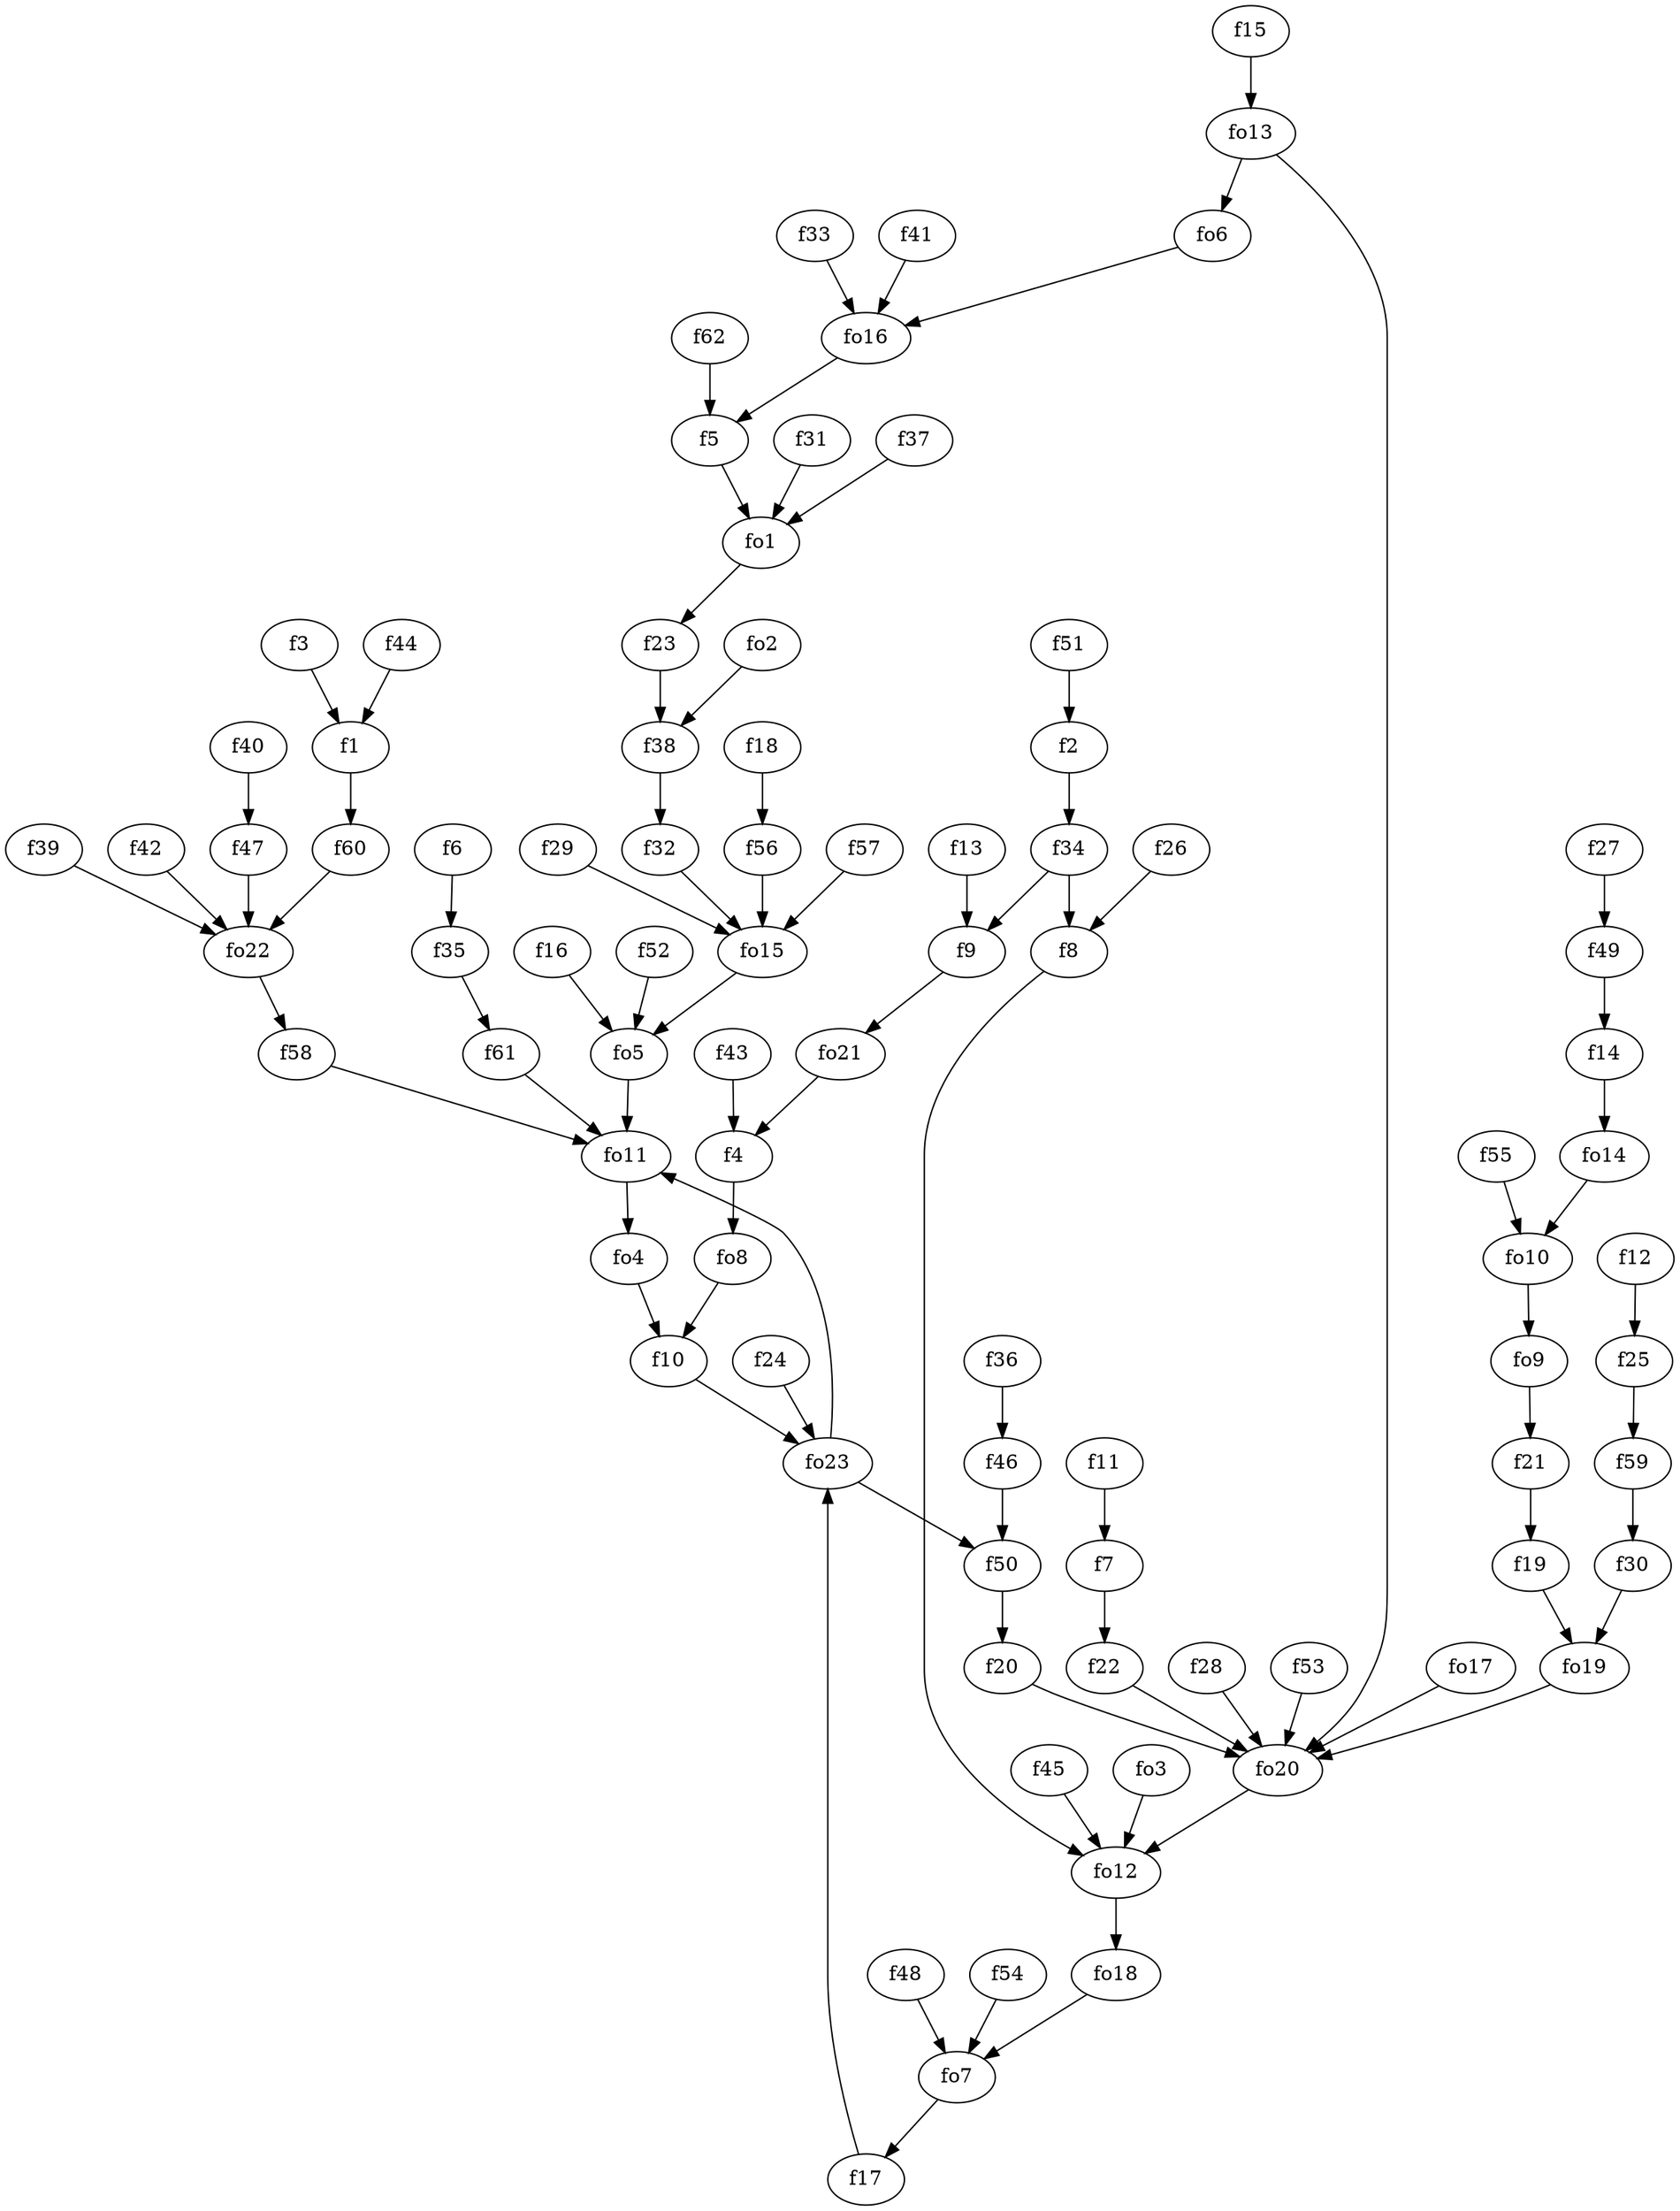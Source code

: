 strict digraph  {
f1;
f2;
f3;
f4;
f5;
f6;
f7;
f8;
f9;
f10;
f11;
f12;
f13;
f14;
f15;
f16;
f17;
f18;
f19;
f20;
f21;
f22;
f23;
f24;
f25;
f26;
f27;
f28;
f29;
f30;
f31;
f32;
f33;
f34;
f35;
f36;
f37;
f38;
f39;
f40;
f41;
f42;
f43;
f44;
f45;
f46;
f47;
f48;
f49;
f50;
f51;
f52;
f53;
f54;
f55;
f56;
f57;
f58;
f59;
f60;
f61;
f62;
fo1;
fo2;
fo3;
fo4;
fo5;
fo6;
fo7;
fo8;
fo9;
fo10;
fo11;
fo12;
fo13;
fo14;
fo15;
fo16;
fo17;
fo18;
fo19;
fo20;
fo21;
fo22;
fo23;
f1 -> f60  [weight=2];
f2 -> f34  [weight=2];
f3 -> f1  [weight=2];
f4 -> fo8  [weight=2];
f5 -> fo1  [weight=2];
f6 -> f35  [weight=2];
f7 -> f22  [weight=2];
f8 -> fo12  [weight=2];
f9 -> fo21  [weight=2];
f10 -> fo23  [weight=2];
f11 -> f7  [weight=2];
f12 -> f25  [weight=2];
f13 -> f9  [weight=2];
f14 -> fo14  [weight=2];
f15 -> fo13  [weight=2];
f16 -> fo5  [weight=2];
f17 -> fo23  [weight=2];
f18 -> f56  [weight=2];
f19 -> fo19  [weight=2];
f20 -> fo20  [weight=2];
f21 -> f19  [weight=2];
f22 -> fo20  [weight=2];
f23 -> f38  [weight=2];
f24 -> fo23  [weight=2];
f25 -> f59  [weight=2];
f26 -> f8  [weight=2];
f27 -> f49  [weight=2];
f28 -> fo20  [weight=2];
f29 -> fo15  [weight=2];
f30 -> fo19  [weight=2];
f31 -> fo1  [weight=2];
f32 -> fo15  [weight=2];
f33 -> fo16  [weight=2];
f34 -> f8  [weight=2];
f34 -> f9  [weight=2];
f35 -> f61  [weight=2];
f36 -> f46  [weight=2];
f37 -> fo1  [weight=2];
f38 -> f32  [weight=2];
f39 -> fo22  [weight=2];
f40 -> f47  [weight=2];
f41 -> fo16  [weight=2];
f42 -> fo22  [weight=2];
f43 -> f4  [weight=2];
f44 -> f1  [weight=2];
f45 -> fo12  [weight=2];
f46 -> f50  [weight=2];
f47 -> fo22  [weight=2];
f48 -> fo7  [weight=2];
f49 -> f14  [weight=2];
f50 -> f20  [weight=2];
f51 -> f2  [weight=2];
f52 -> fo5  [weight=2];
f53 -> fo20  [weight=2];
f54 -> fo7  [weight=2];
f55 -> fo10  [weight=2];
f56 -> fo15  [weight=2];
f57 -> fo15  [weight=2];
f58 -> fo11  [weight=2];
f59 -> f30  [weight=2];
f60 -> fo22  [weight=2];
f61 -> fo11  [weight=2];
f62 -> f5  [weight=2];
fo1 -> f23  [weight=2];
fo2 -> f38  [weight=2];
fo3 -> fo12  [weight=2];
fo4 -> f10  [weight=2];
fo5 -> fo11  [weight=2];
fo6 -> fo16  [weight=2];
fo7 -> f17  [weight=2];
fo8 -> f10  [weight=2];
fo9 -> f21  [weight=2];
fo10 -> fo9  [weight=2];
fo11 -> fo4  [weight=2];
fo12 -> fo18  [weight=2];
fo13 -> fo20  [weight=2];
fo13 -> fo6  [weight=2];
fo14 -> fo10  [weight=2];
fo15 -> fo5  [weight=2];
fo16 -> f5  [weight=2];
fo17 -> fo20  [weight=2];
fo18 -> fo7  [weight=2];
fo19 -> fo20  [weight=2];
fo20 -> fo12  [weight=2];
fo21 -> f4  [weight=2];
fo22 -> f58  [weight=2];
fo23 -> f50  [weight=2];
fo23 -> fo11  [weight=2];
}

